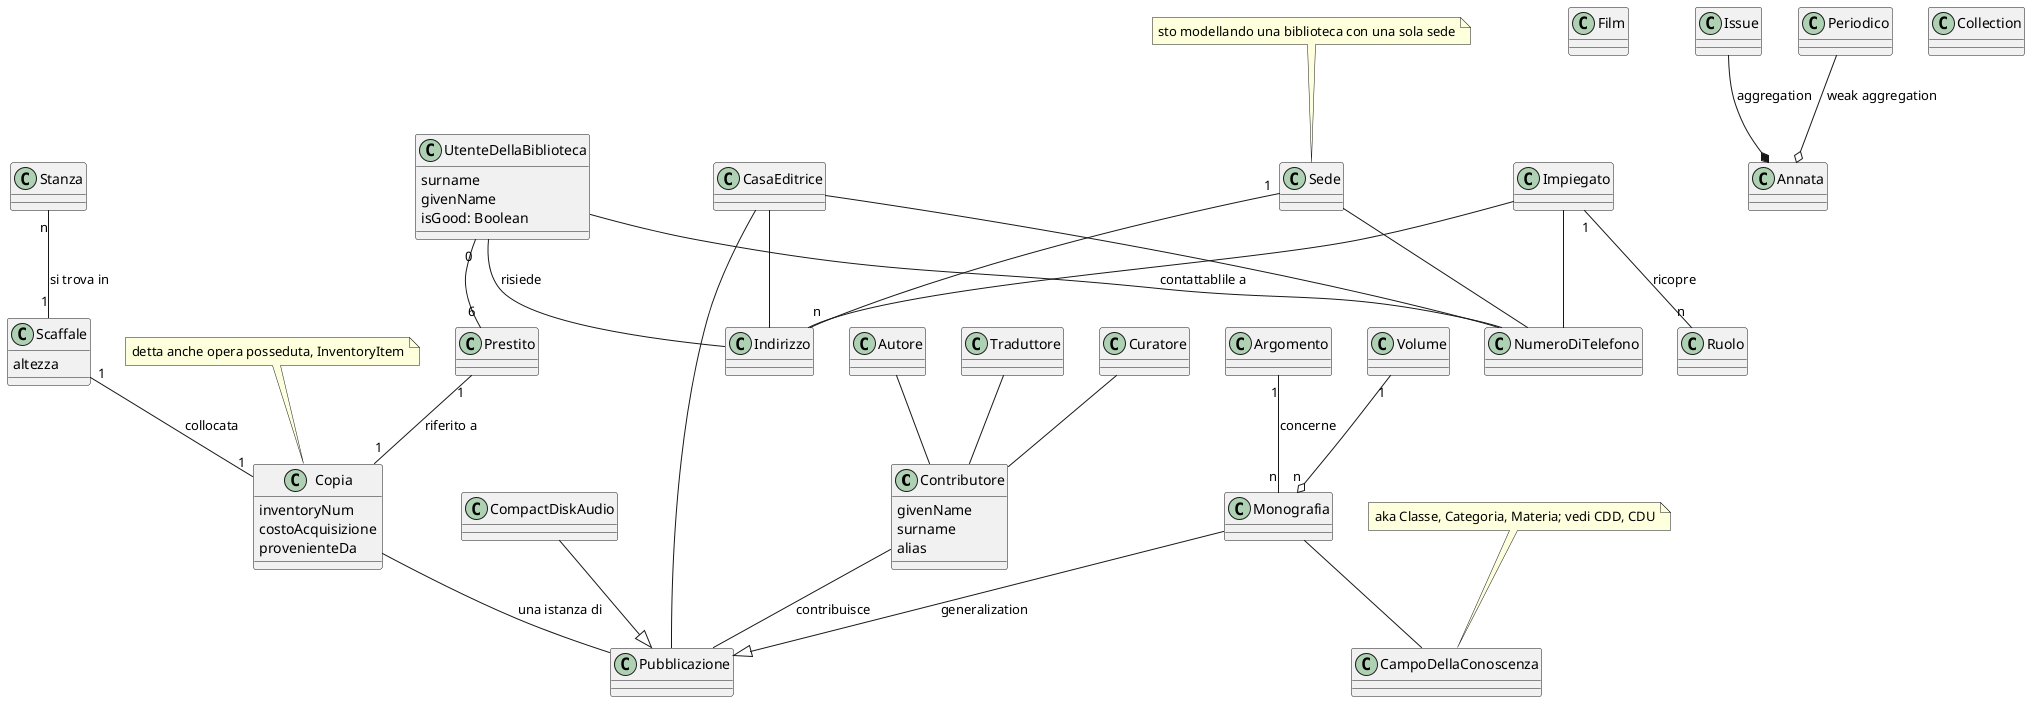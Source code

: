 @startuml
class Contributore {
    givenName
    surname
    alias
}
class Autore
class Traduttore
class Curatore
class Film
class Pubblicazione
class Volume
class Argomento
class CampoDellaConoscenza
class Monografia
class CompactDiskAudio 
class Sede
class Indirizzo
class Scaffale {
    altezza
}
class Stanza
class Copia {
    inventoryNum
    costoAcquisizione
    provenienteDa
}
class Prestito
class UtenteDellaBiblioteca {
    surname
    givenName
    isGood: Boolean
}
class NumeroDiTelefono
class CasaEditrice
class Impiegato
class Ruolo
class Issue
class Annata
class Periodico

class Collection

CasaEditrice -- Pubblicazione
Periodico --o Annata  : "weak aggregation"
Issue --* Annata : "aggregation"
Sede -- NumeroDiTelefono
Sede "1"--"n" Indirizzo
Impiegato "1"--"n" Ruolo : "ricopre"
Impiegato -- Indirizzo
Impiegato -- NumeroDiTelefono
CasaEditrice -- NumeroDiTelefono
CasaEditrice -- Indirizzo



UtenteDellaBiblioteca -- NumeroDiTelefono :"contattablile a "
UtenteDellaBiblioteca -- Indirizzo : "risiede"

UtenteDellaBiblioteca "0"--"6" Prestito


Stanza "n" --  "1" Scaffale : "si trova in"
Prestito "1"--"1" Copia: "riferito a"
Copia -- Pubblicazione : "una istanza di "

Autore -- Contributore
Traduttore -- Contributore
Curatore -- Contributore
Monografia --|> Pubblicazione : "generalization"
CompactDiskAudio --|> Pubblicazione
Argomento "1" -- "n" Monografia : "concerne"
Volume "1" --o "n" Monografia
Scaffale "1"--"1" Copia: "collocata"
Contributore -- Pubblicazione : "contribuisce"
Monografia -- CampoDellaConoscenza





note "sto modellando una biblioteca con una sola sede" as n01
note "detta anche opera posseduta, InventoryItem" as n02
'note "la collocazione serve ancora?" as n03
note "aka Classe, Categoria, Materia; vedi CDD, CDU" as n04

n01 .. Sede
n02 .. Copia
'n03 .. Scaffale
n04 .. CampoDellaConoscenza


@enduml
